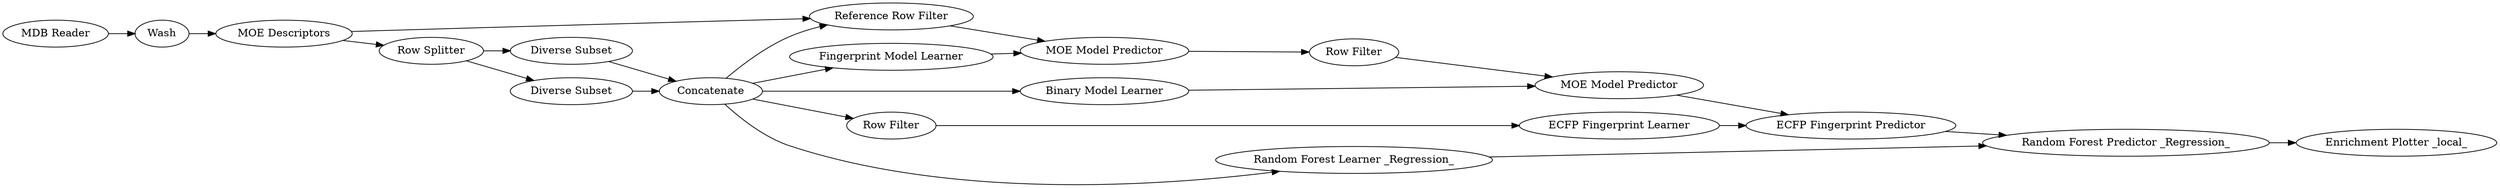 digraph {
	7 -> 8
	4 -> 5
	7 -> 17
	7 -> 12
	2 -> 3
	4 -> 6
	12 -> 13
	18 -> 19
	14 -> 15
	17 -> 18
	16 -> 18
	10 -> 11
	5 -> 7
	7 -> 14
	15 -> 16
	20 -> 2
	13 -> 16
	6 -> 7
	7 -> 9
	8 -> 10
	3 -> 8
	3 -> 4
	9 -> 10
	11 -> 13
	7 [label=Concatenate]
	9 [label="Fingerprint Model Learner"]
	18 [label="Random Forest Predictor _Regression_"]
	8 [label="Reference Row Filter"]
	17 [label="Random Forest Learner _Regression_"]
	3 [label="MOE Descriptors"]
	19 [label="Enrichment Plotter _local_"]
	6 [label="Diverse Subset"]
	15 [label="ECFP Fingerprint Learner"]
	10 [label="MOE Model Predictor"]
	12 [label="Binary Model Learner"]
	16 [label="ECFP Fingerprint Predictor"]
	11 [label="Row Filter"]
	4 [label="Row Splitter"]
	14 [label="Row Filter"]
	5 [label="Diverse Subset"]
	13 [label="MOE Model Predictor"]
	20 [label="MDB Reader"]
	2 [label=Wash]
	rankdir=LR
}
